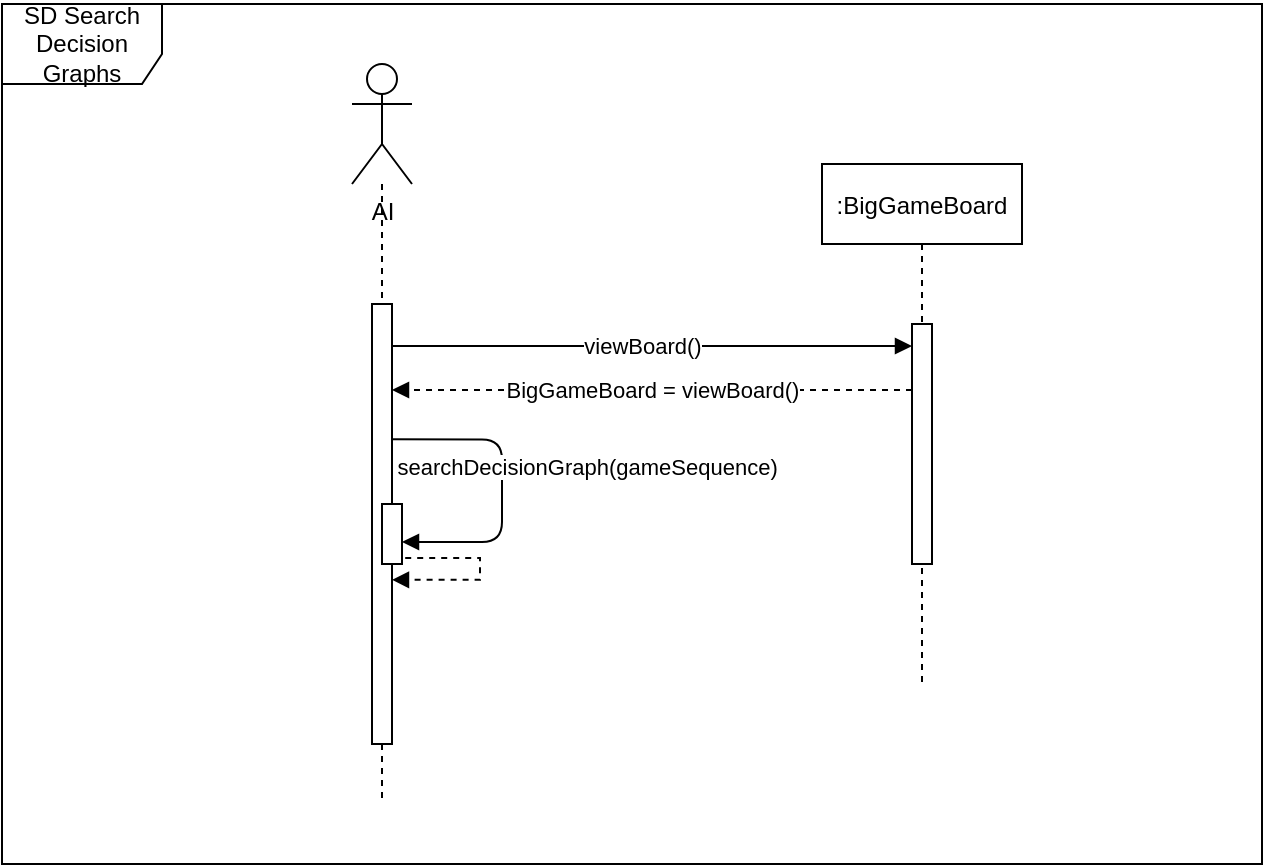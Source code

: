 <mxfile version="20.8.16" type="device"><diagram name="Page-1" id="mBarw6WU33CX8oMOEmco"><mxGraphModel dx="1886" dy="654" grid="1" gridSize="10" guides="1" tooltips="1" connect="1" arrows="1" fold="1" page="1" pageScale="1" pageWidth="850" pageHeight="1100" math="0" shadow="0"><root><mxCell id="0"/><mxCell id="1" parent="0"/><mxCell id="AAeNI74qnOGpwyD60E-p-1" value=":BigGameBoard" style="shape=umlLifeline;perimeter=lifelinePerimeter;container=1;collapsible=0;recursiveResize=0;rounded=0;shadow=0;strokeWidth=1;" vertex="1" parent="1"><mxGeometry x="320" y="110" width="100" height="260" as="geometry"/></mxCell><mxCell id="AAeNI74qnOGpwyD60E-p-2" value="" style="points=[];perimeter=orthogonalPerimeter;rounded=0;shadow=0;strokeWidth=1;" vertex="1" parent="AAeNI74qnOGpwyD60E-p-1"><mxGeometry x="45" y="80" width="10" height="120" as="geometry"/></mxCell><mxCell id="AAeNI74qnOGpwyD60E-p-5" value="                            searchDecisionGraph(gameSequence)" style="verticalAlign=bottom;endArrow=block;shadow=0;strokeWidth=1;edgeStyle=orthogonalEdgeStyle;exitX=0.94;exitY=0.093;exitDx=0;exitDy=0;exitPerimeter=0;" edge="1" parent="1"><mxGeometry relative="1" as="geometry"><mxPoint x="104.4" y="247.67" as="sourcePoint"/><mxPoint x="110" y="299" as="targetPoint"/><Array as="points"><mxPoint x="160" y="248"/><mxPoint x="160" y="299"/></Array></mxGeometry></mxCell><mxCell id="AAeNI74qnOGpwyD60E-p-6" value="SD Search Decision Graphs" style="shape=umlFrame;whiteSpace=wrap;html=1;width=80;height=40;" vertex="1" parent="1"><mxGeometry x="-90" y="30" width="630" height="430" as="geometry"/></mxCell><mxCell id="AAeNI74qnOGpwyD60E-p-7" style="edgeStyle=orthogonalEdgeStyle;rounded=0;orthogonalLoop=1;jettySize=auto;html=1;endArrow=none;endFill=0;dashed=1;" edge="1" parent="1" source="AAeNI74qnOGpwyD60E-p-8" target="AAeNI74qnOGpwyD60E-p-12"><mxGeometry relative="1" as="geometry"/></mxCell><mxCell id="AAeNI74qnOGpwyD60E-p-8" value="AI" style="shape=umlActor;verticalLabelPosition=bottom;verticalAlign=top;html=1;outlineConnect=0;" vertex="1" parent="1"><mxGeometry x="85" y="60" width="30" height="60" as="geometry"/></mxCell><mxCell id="AAeNI74qnOGpwyD60E-p-9" style="edgeStyle=orthogonalEdgeStyle;rounded=0;orthogonalLoop=1;jettySize=auto;html=1;dashed=1;endArrow=none;endFill=0;" edge="1" parent="1" source="AAeNI74qnOGpwyD60E-p-12"><mxGeometry relative="1" as="geometry"><mxPoint x="100" y="430" as="targetPoint"/></mxGeometry></mxCell><mxCell id="AAeNI74qnOGpwyD60E-p-10" value="viewBoard()" style="edgeStyle=orthogonalEdgeStyle;rounded=0;orthogonalLoop=1;jettySize=auto;html=1;endArrow=block;endFill=1;" edge="1" parent="1"><mxGeometry relative="1" as="geometry"><mxPoint x="99" y="197" as="sourcePoint"/><mxPoint x="365" y="201" as="targetPoint"/><Array as="points"><mxPoint x="99" y="201"/></Array></mxGeometry></mxCell><mxCell id="AAeNI74qnOGpwyD60E-p-12" value="" style="points=[];perimeter=orthogonalPerimeter;rounded=0;shadow=0;strokeWidth=1;" vertex="1" parent="1"><mxGeometry x="95" y="180" width="10" height="220" as="geometry"/></mxCell><mxCell id="AAeNI74qnOGpwyD60E-p-13" value="" style="points=[];perimeter=orthogonalPerimeter;rounded=0;shadow=0;strokeWidth=1;" vertex="1" parent="1"><mxGeometry x="100" y="280" width="10" height="30" as="geometry"/></mxCell><mxCell id="AAeNI74qnOGpwyD60E-p-14" value="BigGameBoard = viewBoard()" style="edgeStyle=orthogonalEdgeStyle;rounded=0;orthogonalLoop=1;jettySize=auto;html=1;endArrow=block;endFill=1;dashed=1;" edge="1" parent="1" source="AAeNI74qnOGpwyD60E-p-2"><mxGeometry relative="1" as="geometry"><mxPoint x="370" y="223" as="sourcePoint"/><mxPoint x="105" y="223" as="targetPoint"/><Array as="points"><mxPoint x="300" y="223"/><mxPoint x="300" y="223"/></Array></mxGeometry></mxCell><mxCell id="AAeNI74qnOGpwyD60E-p-30" style="edgeStyle=orthogonalEdgeStyle;rounded=0;orthogonalLoop=1;jettySize=auto;html=1;entryX=1.14;entryY=0.964;entryDx=0;entryDy=0;entryPerimeter=0;dashed=1;endArrow=block;endFill=1;" edge="1" parent="1"><mxGeometry relative="1" as="geometry"><mxPoint x="111.6" y="307" as="sourcePoint"/><mxPoint x="105" y="317.92" as="targetPoint"/><Array as="points"><mxPoint x="149" y="307"/><mxPoint x="149" y="318"/></Array></mxGeometry></mxCell></root></mxGraphModel></diagram></mxfile>